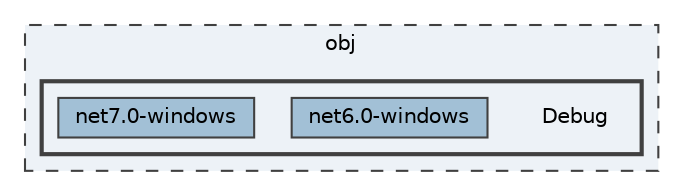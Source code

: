 digraph "obj/Debug"
{
 // LATEX_PDF_SIZE
  bgcolor="transparent";
  edge [fontname=Helvetica,fontsize=10,labelfontname=Helvetica,labelfontsize=10];
  node [fontname=Helvetica,fontsize=10,shape=box,height=0.2,width=0.4];
  compound=true
  subgraph clusterdir_43724e81dd40e09f32417973865cdd64 {
    graph [ bgcolor="#edf2f7", pencolor="grey25", label="obj", fontname=Helvetica,fontsize=10 style="filled,dashed", URL="dir_43724e81dd40e09f32417973865cdd64.html",tooltip=""]
  subgraph clusterdir_a71c3b2ad23b9ff58220dd012d201987 {
    graph [ bgcolor="#edf2f7", pencolor="grey25", label="", fontname=Helvetica,fontsize=10 style="filled,bold", URL="dir_a71c3b2ad23b9ff58220dd012d201987.html",tooltip=""]
    dir_a71c3b2ad23b9ff58220dd012d201987 [shape=plaintext, label="Debug"];
  dir_034079e16470629fedd4f235052192e9 [label="net6.0-windows", fillcolor="#a2c0d6", color="grey25", style="filled", URL="dir_034079e16470629fedd4f235052192e9.html",tooltip=""];
  dir_66e821f882308be91284a53e2fa87582 [label="net7.0-windows", fillcolor="#a2c0d6", color="grey25", style="filled", URL="dir_66e821f882308be91284a53e2fa87582.html",tooltip=""];
  }
  }
}
